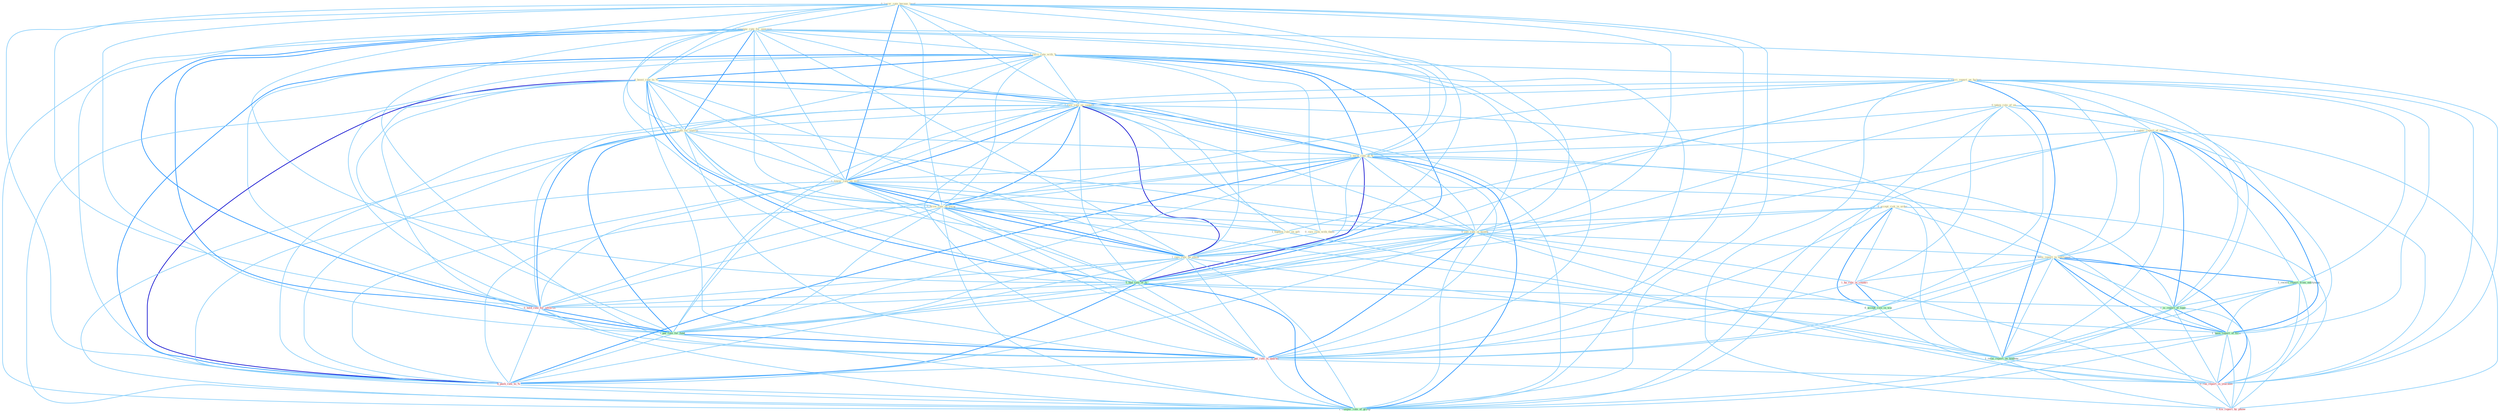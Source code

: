 Graph G{ 
    node
    [shape=polygon,style=filled,width=.5,height=.06,color="#BDFCC9",fixedsize=true,fontsize=4,
    fontcolor="#2f4f4f"];
    {node
    [color="#ffffe0", fontcolor="#8b7d6b"] "0_lower_rate_becaus_level " "1_announc_rate_for_yearnum " "0_taken_role_of_on " "0_carri_rate_with_% " "0_accept_risk_in_order " "0_boost_rate_to_% " "1_carri_report_on_factori " "1_rais_rate_on_contain " "1_set_rate_for_station " "1_requir_report_of_varieti " "1_term_rate_of_% " "1_lower_rate_on_issu " "1_drive_rate_on_secur " "1_tighten_rule_on_gift " "0_rais_risk_with_them " "0_jolt_rate_in_month " "1_rais_rate_on_stock " "0_been_report_in_entitynam "}
{node [color="#fff0f5", fontcolor="#b22222"] "1_ha_role_in_countri " "0_hold_rate_for_advertis " "0_pai_rate_in_quarter " "0_ran_report_in_yearnum " "0_push_rate_to_% " "0_file_report_by_phone "}
edge [color="#B0E2FF"];

	"0_lower_rate_becaus_level " -- "1_announc_rate_for_yearnum " [w="1", color="#87cefa" ];
	"0_lower_rate_becaus_level " -- "0_carri_rate_with_% " [w="1", color="#87cefa" ];
	"0_lower_rate_becaus_level " -- "0_boost_rate_to_% " [w="1", color="#87cefa" ];
	"0_lower_rate_becaus_level " -- "1_rais_rate_on_contain " [w="1", color="#87cefa" ];
	"0_lower_rate_becaus_level " -- "1_set_rate_for_station " [w="1", color="#87cefa" ];
	"0_lower_rate_becaus_level " -- "1_term_rate_of_% " [w="1", color="#87cefa" ];
	"0_lower_rate_becaus_level " -- "1_lower_rate_on_issu " [w="2", color="#1e90ff" , len=0.8];
	"0_lower_rate_becaus_level " -- "1_drive_rate_on_secur " [w="1", color="#87cefa" ];
	"0_lower_rate_becaus_level " -- "0_jolt_rate_in_month " [w="1", color="#87cefa" ];
	"0_lower_rate_becaus_level " -- "1_rais_rate_on_stock " [w="1", color="#87cefa" ];
	"0_lower_rate_becaus_level " -- "1_had_rate_of_% " [w="1", color="#87cefa" ];
	"0_lower_rate_becaus_level " -- "0_hold_rate_for_advertis " [w="1", color="#87cefa" ];
	"0_lower_rate_becaus_level " -- "1_pai_rate_for_fund " [w="1", color="#87cefa" ];
	"0_lower_rate_becaus_level " -- "0_pai_rate_in_quarter " [w="1", color="#87cefa" ];
	"0_lower_rate_becaus_level " -- "0_push_rate_to_% " [w="1", color="#87cefa" ];
	"0_lower_rate_becaus_level " -- "1_compar_rate_of_group " [w="1", color="#87cefa" ];
	"1_announc_rate_for_yearnum " -- "0_carri_rate_with_% " [w="1", color="#87cefa" ];
	"1_announc_rate_for_yearnum " -- "0_boost_rate_to_% " [w="1", color="#87cefa" ];
	"1_announc_rate_for_yearnum " -- "1_rais_rate_on_contain " [w="1", color="#87cefa" ];
	"1_announc_rate_for_yearnum " -- "1_set_rate_for_station " [w="2", color="#1e90ff" , len=0.8];
	"1_announc_rate_for_yearnum " -- "1_term_rate_of_% " [w="1", color="#87cefa" ];
	"1_announc_rate_for_yearnum " -- "1_lower_rate_on_issu " [w="1", color="#87cefa" ];
	"1_announc_rate_for_yearnum " -- "1_drive_rate_on_secur " [w="1", color="#87cefa" ];
	"1_announc_rate_for_yearnum " -- "0_jolt_rate_in_month " [w="1", color="#87cefa" ];
	"1_announc_rate_for_yearnum " -- "1_rais_rate_on_stock " [w="1", color="#87cefa" ];
	"1_announc_rate_for_yearnum " -- "1_had_rate_of_% " [w="1", color="#87cefa" ];
	"1_announc_rate_for_yearnum " -- "0_hold_rate_for_advertis " [w="2", color="#1e90ff" , len=0.8];
	"1_announc_rate_for_yearnum " -- "1_pai_rate_for_fund " [w="2", color="#1e90ff" , len=0.8];
	"1_announc_rate_for_yearnum " -- "0_pai_rate_in_quarter " [w="1", color="#87cefa" ];
	"1_announc_rate_for_yearnum " -- "0_ran_report_in_yearnum " [w="1", color="#87cefa" ];
	"1_announc_rate_for_yearnum " -- "0_push_rate_to_% " [w="1", color="#87cefa" ];
	"1_announc_rate_for_yearnum " -- "1_compar_rate_of_group " [w="1", color="#87cefa" ];
	"0_taken_role_of_on " -- "1_requir_report_of_varieti " [w="1", color="#87cefa" ];
	"0_taken_role_of_on " -- "1_term_rate_of_% " [w="1", color="#87cefa" ];
	"0_taken_role_of_on " -- "1_had_rate_of_% " [w="1", color="#87cefa" ];
	"0_taken_role_of_on " -- "1_ha_role_in_countri " [w="1", color="#87cefa" ];
	"0_taken_role_of_on " -- "1_is_report_of_topic " [w="1", color="#87cefa" ];
	"0_taken_role_of_on " -- "0_accept_role_in_wai " [w="1", color="#87cefa" ];
	"0_taken_role_of_on " -- "1_been_report_of_firm " [w="1", color="#87cefa" ];
	"0_taken_role_of_on " -- "1_compar_rate_of_group " [w="1", color="#87cefa" ];
	"0_carri_rate_with_% " -- "0_boost_rate_to_% " [w="2", color="#1e90ff" , len=0.8];
	"0_carri_rate_with_% " -- "1_carri_report_on_factori " [w="1", color="#87cefa" ];
	"0_carri_rate_with_% " -- "1_rais_rate_on_contain " [w="1", color="#87cefa" ];
	"0_carri_rate_with_% " -- "1_set_rate_for_station " [w="1", color="#87cefa" ];
	"0_carri_rate_with_% " -- "1_term_rate_of_% " [w="2", color="#1e90ff" , len=0.8];
	"0_carri_rate_with_% " -- "1_lower_rate_on_issu " [w="1", color="#87cefa" ];
	"0_carri_rate_with_% " -- "1_drive_rate_on_secur " [w="1", color="#87cefa" ];
	"0_carri_rate_with_% " -- "0_rais_risk_with_them " [w="1", color="#87cefa" ];
	"0_carri_rate_with_% " -- "0_jolt_rate_in_month " [w="1", color="#87cefa" ];
	"0_carri_rate_with_% " -- "1_rais_rate_on_stock " [w="1", color="#87cefa" ];
	"0_carri_rate_with_% " -- "1_had_rate_of_% " [w="2", color="#1e90ff" , len=0.8];
	"0_carri_rate_with_% " -- "0_hold_rate_for_advertis " [w="1", color="#87cefa" ];
	"0_carri_rate_with_% " -- "1_pai_rate_for_fund " [w="1", color="#87cefa" ];
	"0_carri_rate_with_% " -- "0_pai_rate_in_quarter " [w="1", color="#87cefa" ];
	"0_carri_rate_with_% " -- "0_push_rate_to_% " [w="2", color="#1e90ff" , len=0.8];
	"0_carri_rate_with_% " -- "1_compar_rate_of_group " [w="1", color="#87cefa" ];
	"0_accept_risk_in_order " -- "0_rais_risk_with_them " [w="1", color="#87cefa" ];
	"0_accept_risk_in_order " -- "0_jolt_rate_in_month " [w="1", color="#87cefa" ];
	"0_accept_risk_in_order " -- "0_been_report_in_entitynam " [w="1", color="#87cefa" ];
	"0_accept_risk_in_order " -- "1_ha_role_in_countri " [w="1", color="#87cefa" ];
	"0_accept_risk_in_order " -- "0_accept_role_in_wai " [w="2", color="#1e90ff" , len=0.8];
	"0_accept_risk_in_order " -- "0_pai_rate_in_quarter " [w="1", color="#87cefa" ];
	"0_accept_risk_in_order " -- "0_ran_report_in_yearnum " [w="1", color="#87cefa" ];
	"0_boost_rate_to_% " -- "1_rais_rate_on_contain " [w="1", color="#87cefa" ];
	"0_boost_rate_to_% " -- "1_set_rate_for_station " [w="1", color="#87cefa" ];
	"0_boost_rate_to_% " -- "1_term_rate_of_% " [w="2", color="#1e90ff" , len=0.8];
	"0_boost_rate_to_% " -- "1_lower_rate_on_issu " [w="1", color="#87cefa" ];
	"0_boost_rate_to_% " -- "1_drive_rate_on_secur " [w="1", color="#87cefa" ];
	"0_boost_rate_to_% " -- "0_jolt_rate_in_month " [w="1", color="#87cefa" ];
	"0_boost_rate_to_% " -- "1_rais_rate_on_stock " [w="1", color="#87cefa" ];
	"0_boost_rate_to_% " -- "1_had_rate_of_% " [w="2", color="#1e90ff" , len=0.8];
	"0_boost_rate_to_% " -- "0_hold_rate_for_advertis " [w="1", color="#87cefa" ];
	"0_boost_rate_to_% " -- "1_pai_rate_for_fund " [w="1", color="#87cefa" ];
	"0_boost_rate_to_% " -- "0_pai_rate_in_quarter " [w="1", color="#87cefa" ];
	"0_boost_rate_to_% " -- "0_push_rate_to_% " [w="3", color="#0000cd" , len=0.6];
	"0_boost_rate_to_% " -- "1_compar_rate_of_group " [w="1", color="#87cefa" ];
	"1_carri_report_on_factori " -- "1_rais_rate_on_contain " [w="1", color="#87cefa" ];
	"1_carri_report_on_factori " -- "1_requir_report_of_varieti " [w="1", color="#87cefa" ];
	"1_carri_report_on_factori " -- "1_lower_rate_on_issu " [w="1", color="#87cefa" ];
	"1_carri_report_on_factori " -- "1_drive_rate_on_secur " [w="1", color="#87cefa" ];
	"1_carri_report_on_factori " -- "1_tighten_rule_on_gift " [w="1", color="#87cefa" ];
	"1_carri_report_on_factori " -- "1_rais_rate_on_stock " [w="1", color="#87cefa" ];
	"1_carri_report_on_factori " -- "0_been_report_in_entitynam " [w="1", color="#87cefa" ];
	"1_carri_report_on_factori " -- "1_receiv_report_from_entitynam " [w="1", color="#87cefa" ];
	"1_carri_report_on_factori " -- "1_is_report_of_topic " [w="1", color="#87cefa" ];
	"1_carri_report_on_factori " -- "1_been_report_of_firm " [w="1", color="#87cefa" ];
	"1_carri_report_on_factori " -- "1_relai_report_on_tendenc " [w="2", color="#1e90ff" , len=0.8];
	"1_carri_report_on_factori " -- "0_ran_report_in_yearnum " [w="1", color="#87cefa" ];
	"1_carri_report_on_factori " -- "0_file_report_by_phone " [w="1", color="#87cefa" ];
	"1_rais_rate_on_contain " -- "1_set_rate_for_station " [w="1", color="#87cefa" ];
	"1_rais_rate_on_contain " -- "1_term_rate_of_% " [w="1", color="#87cefa" ];
	"1_rais_rate_on_contain " -- "1_lower_rate_on_issu " [w="2", color="#1e90ff" , len=0.8];
	"1_rais_rate_on_contain " -- "1_drive_rate_on_secur " [w="2", color="#1e90ff" , len=0.8];
	"1_rais_rate_on_contain " -- "1_tighten_rule_on_gift " [w="1", color="#87cefa" ];
	"1_rais_rate_on_contain " -- "0_rais_risk_with_them " [w="1", color="#87cefa" ];
	"1_rais_rate_on_contain " -- "0_jolt_rate_in_month " [w="1", color="#87cefa" ];
	"1_rais_rate_on_contain " -- "1_rais_rate_on_stock " [w="3", color="#0000cd" , len=0.6];
	"1_rais_rate_on_contain " -- "1_had_rate_of_% " [w="1", color="#87cefa" ];
	"1_rais_rate_on_contain " -- "0_hold_rate_for_advertis " [w="1", color="#87cefa" ];
	"1_rais_rate_on_contain " -- "1_pai_rate_for_fund " [w="1", color="#87cefa" ];
	"1_rais_rate_on_contain " -- "0_pai_rate_in_quarter " [w="1", color="#87cefa" ];
	"1_rais_rate_on_contain " -- "1_relai_report_on_tendenc " [w="1", color="#87cefa" ];
	"1_rais_rate_on_contain " -- "0_push_rate_to_% " [w="1", color="#87cefa" ];
	"1_rais_rate_on_contain " -- "1_compar_rate_of_group " [w="1", color="#87cefa" ];
	"1_set_rate_for_station " -- "1_term_rate_of_% " [w="1", color="#87cefa" ];
	"1_set_rate_for_station " -- "1_lower_rate_on_issu " [w="1", color="#87cefa" ];
	"1_set_rate_for_station " -- "1_drive_rate_on_secur " [w="1", color="#87cefa" ];
	"1_set_rate_for_station " -- "0_jolt_rate_in_month " [w="1", color="#87cefa" ];
	"1_set_rate_for_station " -- "1_rais_rate_on_stock " [w="1", color="#87cefa" ];
	"1_set_rate_for_station " -- "1_had_rate_of_% " [w="1", color="#87cefa" ];
	"1_set_rate_for_station " -- "0_hold_rate_for_advertis " [w="2", color="#1e90ff" , len=0.8];
	"1_set_rate_for_station " -- "1_pai_rate_for_fund " [w="2", color="#1e90ff" , len=0.8];
	"1_set_rate_for_station " -- "0_pai_rate_in_quarter " [w="1", color="#87cefa" ];
	"1_set_rate_for_station " -- "0_push_rate_to_% " [w="1", color="#87cefa" ];
	"1_set_rate_for_station " -- "1_compar_rate_of_group " [w="1", color="#87cefa" ];
	"1_requir_report_of_varieti " -- "1_term_rate_of_% " [w="1", color="#87cefa" ];
	"1_requir_report_of_varieti " -- "0_been_report_in_entitynam " [w="1", color="#87cefa" ];
	"1_requir_report_of_varieti " -- "1_had_rate_of_% " [w="1", color="#87cefa" ];
	"1_requir_report_of_varieti " -- "1_receiv_report_from_entitynam " [w="1", color="#87cefa" ];
	"1_requir_report_of_varieti " -- "1_is_report_of_topic " [w="2", color="#1e90ff" , len=0.8];
	"1_requir_report_of_varieti " -- "1_been_report_of_firm " [w="2", color="#1e90ff" , len=0.8];
	"1_requir_report_of_varieti " -- "1_relai_report_on_tendenc " [w="1", color="#87cefa" ];
	"1_requir_report_of_varieti " -- "0_ran_report_in_yearnum " [w="1", color="#87cefa" ];
	"1_requir_report_of_varieti " -- "0_file_report_by_phone " [w="1", color="#87cefa" ];
	"1_requir_report_of_varieti " -- "1_compar_rate_of_group " [w="1", color="#87cefa" ];
	"1_term_rate_of_% " -- "1_lower_rate_on_issu " [w="1", color="#87cefa" ];
	"1_term_rate_of_% " -- "1_drive_rate_on_secur " [w="1", color="#87cefa" ];
	"1_term_rate_of_% " -- "0_jolt_rate_in_month " [w="1", color="#87cefa" ];
	"1_term_rate_of_% " -- "1_rais_rate_on_stock " [w="1", color="#87cefa" ];
	"1_term_rate_of_% " -- "1_had_rate_of_% " [w="3", color="#0000cd" , len=0.6];
	"1_term_rate_of_% " -- "1_is_report_of_topic " [w="1", color="#87cefa" ];
	"1_term_rate_of_% " -- "0_hold_rate_for_advertis " [w="1", color="#87cefa" ];
	"1_term_rate_of_% " -- "1_been_report_of_firm " [w="1", color="#87cefa" ];
	"1_term_rate_of_% " -- "1_pai_rate_for_fund " [w="1", color="#87cefa" ];
	"1_term_rate_of_% " -- "0_pai_rate_in_quarter " [w="1", color="#87cefa" ];
	"1_term_rate_of_% " -- "0_push_rate_to_% " [w="2", color="#1e90ff" , len=0.8];
	"1_term_rate_of_% " -- "1_compar_rate_of_group " [w="2", color="#1e90ff" , len=0.8];
	"1_lower_rate_on_issu " -- "1_drive_rate_on_secur " [w="2", color="#1e90ff" , len=0.8];
	"1_lower_rate_on_issu " -- "1_tighten_rule_on_gift " [w="1", color="#87cefa" ];
	"1_lower_rate_on_issu " -- "0_jolt_rate_in_month " [w="1", color="#87cefa" ];
	"1_lower_rate_on_issu " -- "1_rais_rate_on_stock " [w="2", color="#1e90ff" , len=0.8];
	"1_lower_rate_on_issu " -- "1_had_rate_of_% " [w="1", color="#87cefa" ];
	"1_lower_rate_on_issu " -- "0_hold_rate_for_advertis " [w="1", color="#87cefa" ];
	"1_lower_rate_on_issu " -- "1_pai_rate_for_fund " [w="1", color="#87cefa" ];
	"1_lower_rate_on_issu " -- "0_pai_rate_in_quarter " [w="1", color="#87cefa" ];
	"1_lower_rate_on_issu " -- "1_relai_report_on_tendenc " [w="1", color="#87cefa" ];
	"1_lower_rate_on_issu " -- "0_push_rate_to_% " [w="1", color="#87cefa" ];
	"1_lower_rate_on_issu " -- "1_compar_rate_of_group " [w="1", color="#87cefa" ];
	"1_drive_rate_on_secur " -- "1_tighten_rule_on_gift " [w="1", color="#87cefa" ];
	"1_drive_rate_on_secur " -- "0_jolt_rate_in_month " [w="1", color="#87cefa" ];
	"1_drive_rate_on_secur " -- "1_rais_rate_on_stock " [w="2", color="#1e90ff" , len=0.8];
	"1_drive_rate_on_secur " -- "1_had_rate_of_% " [w="1", color="#87cefa" ];
	"1_drive_rate_on_secur " -- "0_hold_rate_for_advertis " [w="1", color="#87cefa" ];
	"1_drive_rate_on_secur " -- "1_pai_rate_for_fund " [w="1", color="#87cefa" ];
	"1_drive_rate_on_secur " -- "0_pai_rate_in_quarter " [w="1", color="#87cefa" ];
	"1_drive_rate_on_secur " -- "1_relai_report_on_tendenc " [w="1", color="#87cefa" ];
	"1_drive_rate_on_secur " -- "0_push_rate_to_% " [w="1", color="#87cefa" ];
	"1_drive_rate_on_secur " -- "1_compar_rate_of_group " [w="1", color="#87cefa" ];
	"1_tighten_rule_on_gift " -- "1_rais_rate_on_stock " [w="1", color="#87cefa" ];
	"1_tighten_rule_on_gift " -- "1_relai_report_on_tendenc " [w="1", color="#87cefa" ];
	"0_rais_risk_with_them " -- "1_rais_rate_on_stock " [w="1", color="#87cefa" ];
	"0_jolt_rate_in_month " -- "1_rais_rate_on_stock " [w="1", color="#87cefa" ];
	"0_jolt_rate_in_month " -- "0_been_report_in_entitynam " [w="1", color="#87cefa" ];
	"0_jolt_rate_in_month " -- "1_had_rate_of_% " [w="1", color="#87cefa" ];
	"0_jolt_rate_in_month " -- "1_ha_role_in_countri " [w="1", color="#87cefa" ];
	"0_jolt_rate_in_month " -- "0_hold_rate_for_advertis " [w="1", color="#87cefa" ];
	"0_jolt_rate_in_month " -- "0_accept_role_in_wai " [w="1", color="#87cefa" ];
	"0_jolt_rate_in_month " -- "1_pai_rate_for_fund " [w="1", color="#87cefa" ];
	"0_jolt_rate_in_month " -- "0_pai_rate_in_quarter " [w="2", color="#1e90ff" , len=0.8];
	"0_jolt_rate_in_month " -- "0_ran_report_in_yearnum " [w="1", color="#87cefa" ];
	"0_jolt_rate_in_month " -- "0_push_rate_to_% " [w="1", color="#87cefa" ];
	"0_jolt_rate_in_month " -- "1_compar_rate_of_group " [w="1", color="#87cefa" ];
	"1_rais_rate_on_stock " -- "1_had_rate_of_% " [w="1", color="#87cefa" ];
	"1_rais_rate_on_stock " -- "0_hold_rate_for_advertis " [w="1", color="#87cefa" ];
	"1_rais_rate_on_stock " -- "1_pai_rate_for_fund " [w="1", color="#87cefa" ];
	"1_rais_rate_on_stock " -- "0_pai_rate_in_quarter " [w="1", color="#87cefa" ];
	"1_rais_rate_on_stock " -- "1_relai_report_on_tendenc " [w="1", color="#87cefa" ];
	"1_rais_rate_on_stock " -- "0_push_rate_to_% " [w="1", color="#87cefa" ];
	"1_rais_rate_on_stock " -- "1_compar_rate_of_group " [w="1", color="#87cefa" ];
	"0_been_report_in_entitynam " -- "1_ha_role_in_countri " [w="1", color="#87cefa" ];
	"0_been_report_in_entitynam " -- "1_receiv_report_from_entitynam " [w="2", color="#1e90ff" , len=0.8];
	"0_been_report_in_entitynam " -- "1_is_report_of_topic " [w="1", color="#87cefa" ];
	"0_been_report_in_entitynam " -- "0_accept_role_in_wai " [w="1", color="#87cefa" ];
	"0_been_report_in_entitynam " -- "1_been_report_of_firm " [w="2", color="#1e90ff" , len=0.8];
	"0_been_report_in_entitynam " -- "0_pai_rate_in_quarter " [w="1", color="#87cefa" ];
	"0_been_report_in_entitynam " -- "1_relai_report_on_tendenc " [w="1", color="#87cefa" ];
	"0_been_report_in_entitynam " -- "0_ran_report_in_yearnum " [w="2", color="#1e90ff" , len=0.8];
	"0_been_report_in_entitynam " -- "0_file_report_by_phone " [w="1", color="#87cefa" ];
	"1_had_rate_of_% " -- "1_is_report_of_topic " [w="1", color="#87cefa" ];
	"1_had_rate_of_% " -- "0_hold_rate_for_advertis " [w="1", color="#87cefa" ];
	"1_had_rate_of_% " -- "1_been_report_of_firm " [w="1", color="#87cefa" ];
	"1_had_rate_of_% " -- "1_pai_rate_for_fund " [w="1", color="#87cefa" ];
	"1_had_rate_of_% " -- "0_pai_rate_in_quarter " [w="1", color="#87cefa" ];
	"1_had_rate_of_% " -- "0_push_rate_to_% " [w="2", color="#1e90ff" , len=0.8];
	"1_had_rate_of_% " -- "1_compar_rate_of_group " [w="2", color="#1e90ff" , len=0.8];
	"1_ha_role_in_countri " -- "0_accept_role_in_wai " [w="2", color="#1e90ff" , len=0.8];
	"1_ha_role_in_countri " -- "0_pai_rate_in_quarter " [w="1", color="#87cefa" ];
	"1_ha_role_in_countri " -- "0_ran_report_in_yearnum " [w="1", color="#87cefa" ];
	"1_receiv_report_from_entitynam " -- "1_is_report_of_topic " [w="1", color="#87cefa" ];
	"1_receiv_report_from_entitynam " -- "1_been_report_of_firm " [w="1", color="#87cefa" ];
	"1_receiv_report_from_entitynam " -- "1_relai_report_on_tendenc " [w="1", color="#87cefa" ];
	"1_receiv_report_from_entitynam " -- "0_ran_report_in_yearnum " [w="1", color="#87cefa" ];
	"1_receiv_report_from_entitynam " -- "0_file_report_by_phone " [w="1", color="#87cefa" ];
	"1_is_report_of_topic " -- "1_been_report_of_firm " [w="2", color="#1e90ff" , len=0.8];
	"1_is_report_of_topic " -- "1_relai_report_on_tendenc " [w="1", color="#87cefa" ];
	"1_is_report_of_topic " -- "0_ran_report_in_yearnum " [w="1", color="#87cefa" ];
	"1_is_report_of_topic " -- "0_file_report_by_phone " [w="1", color="#87cefa" ];
	"1_is_report_of_topic " -- "1_compar_rate_of_group " [w="1", color="#87cefa" ];
	"0_hold_rate_for_advertis " -- "1_pai_rate_for_fund " [w="2", color="#1e90ff" , len=0.8];
	"0_hold_rate_for_advertis " -- "0_pai_rate_in_quarter " [w="1", color="#87cefa" ];
	"0_hold_rate_for_advertis " -- "0_push_rate_to_% " [w="1", color="#87cefa" ];
	"0_hold_rate_for_advertis " -- "1_compar_rate_of_group " [w="1", color="#87cefa" ];
	"0_accept_role_in_wai " -- "0_pai_rate_in_quarter " [w="1", color="#87cefa" ];
	"0_accept_role_in_wai " -- "0_ran_report_in_yearnum " [w="1", color="#87cefa" ];
	"1_been_report_of_firm " -- "1_relai_report_on_tendenc " [w="1", color="#87cefa" ];
	"1_been_report_of_firm " -- "0_ran_report_in_yearnum " [w="1", color="#87cefa" ];
	"1_been_report_of_firm " -- "0_file_report_by_phone " [w="1", color="#87cefa" ];
	"1_been_report_of_firm " -- "1_compar_rate_of_group " [w="1", color="#87cefa" ];
	"1_pai_rate_for_fund " -- "0_pai_rate_in_quarter " [w="2", color="#1e90ff" , len=0.8];
	"1_pai_rate_for_fund " -- "0_push_rate_to_% " [w="1", color="#87cefa" ];
	"1_pai_rate_for_fund " -- "1_compar_rate_of_group " [w="1", color="#87cefa" ];
	"0_pai_rate_in_quarter " -- "0_ran_report_in_yearnum " [w="1", color="#87cefa" ];
	"0_pai_rate_in_quarter " -- "0_push_rate_to_% " [w="1", color="#87cefa" ];
	"0_pai_rate_in_quarter " -- "1_compar_rate_of_group " [w="1", color="#87cefa" ];
	"1_relai_report_on_tendenc " -- "0_ran_report_in_yearnum " [w="1", color="#87cefa" ];
	"1_relai_report_on_tendenc " -- "0_file_report_by_phone " [w="1", color="#87cefa" ];
	"0_ran_report_in_yearnum " -- "0_file_report_by_phone " [w="1", color="#87cefa" ];
	"0_push_rate_to_% " -- "1_compar_rate_of_group " [w="1", color="#87cefa" ];
}